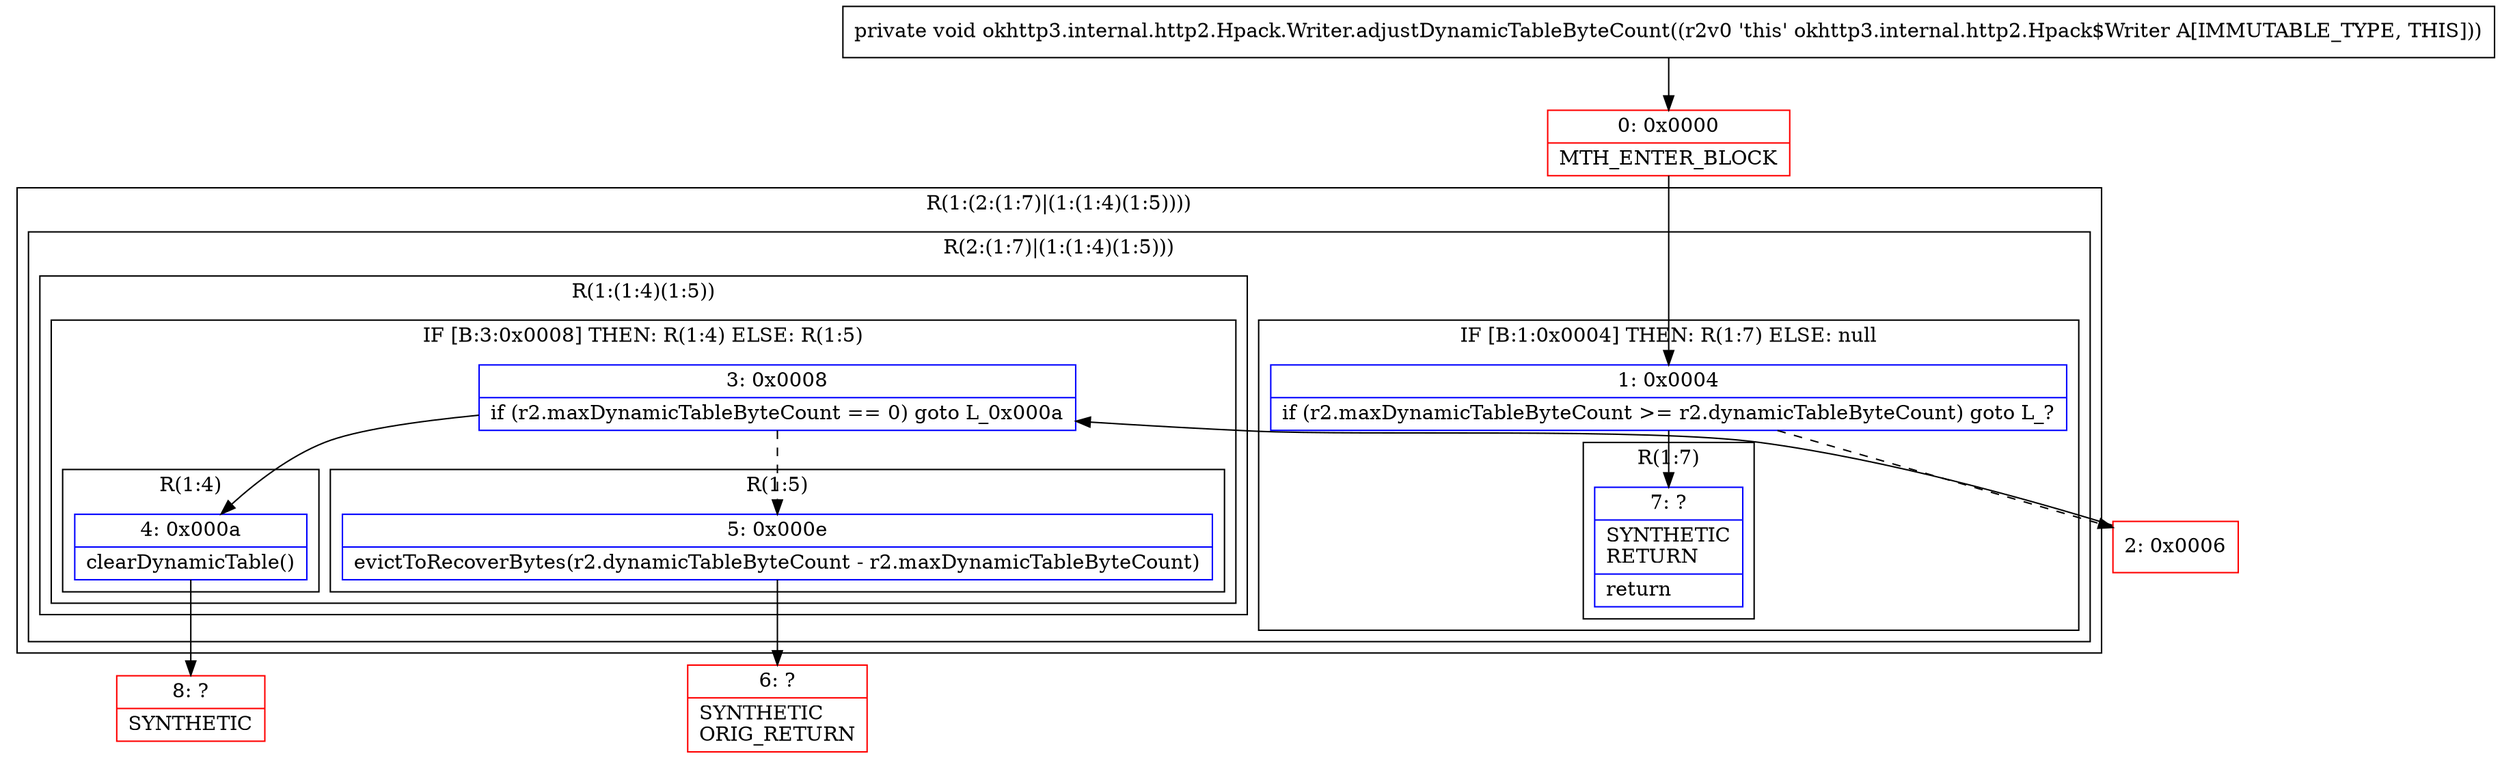 digraph "CFG forokhttp3.internal.http2.Hpack.Writer.adjustDynamicTableByteCount()V" {
subgraph cluster_Region_1840353127 {
label = "R(1:(2:(1:7)|(1:(1:4)(1:5))))";
node [shape=record,color=blue];
subgraph cluster_Region_1893829524 {
label = "R(2:(1:7)|(1:(1:4)(1:5)))";
node [shape=record,color=blue];
subgraph cluster_IfRegion_1603943158 {
label = "IF [B:1:0x0004] THEN: R(1:7) ELSE: null";
node [shape=record,color=blue];
Node_1 [shape=record,label="{1\:\ 0x0004|if (r2.maxDynamicTableByteCount \>= r2.dynamicTableByteCount) goto L_?\l}"];
subgraph cluster_Region_1946039780 {
label = "R(1:7)";
node [shape=record,color=blue];
Node_7 [shape=record,label="{7\:\ ?|SYNTHETIC\lRETURN\l|return\l}"];
}
}
subgraph cluster_Region_307578443 {
label = "R(1:(1:4)(1:5))";
node [shape=record,color=blue];
subgraph cluster_IfRegion_1855247038 {
label = "IF [B:3:0x0008] THEN: R(1:4) ELSE: R(1:5)";
node [shape=record,color=blue];
Node_3 [shape=record,label="{3\:\ 0x0008|if (r2.maxDynamicTableByteCount == 0) goto L_0x000a\l}"];
subgraph cluster_Region_1616320528 {
label = "R(1:4)";
node [shape=record,color=blue];
Node_4 [shape=record,label="{4\:\ 0x000a|clearDynamicTable()\l}"];
}
subgraph cluster_Region_1652834539 {
label = "R(1:5)";
node [shape=record,color=blue];
Node_5 [shape=record,label="{5\:\ 0x000e|evictToRecoverBytes(r2.dynamicTableByteCount \- r2.maxDynamicTableByteCount)\l}"];
}
}
}
}
}
Node_0 [shape=record,color=red,label="{0\:\ 0x0000|MTH_ENTER_BLOCK\l}"];
Node_2 [shape=record,color=red,label="{2\:\ 0x0006}"];
Node_6 [shape=record,color=red,label="{6\:\ ?|SYNTHETIC\lORIG_RETURN\l}"];
Node_8 [shape=record,color=red,label="{8\:\ ?|SYNTHETIC\l}"];
MethodNode[shape=record,label="{private void okhttp3.internal.http2.Hpack.Writer.adjustDynamicTableByteCount((r2v0 'this' okhttp3.internal.http2.Hpack$Writer A[IMMUTABLE_TYPE, THIS])) }"];
MethodNode -> Node_0;
Node_1 -> Node_2[style=dashed];
Node_1 -> Node_7;
Node_3 -> Node_4;
Node_3 -> Node_5[style=dashed];
Node_4 -> Node_8;
Node_5 -> Node_6;
Node_0 -> Node_1;
Node_2 -> Node_3;
}

